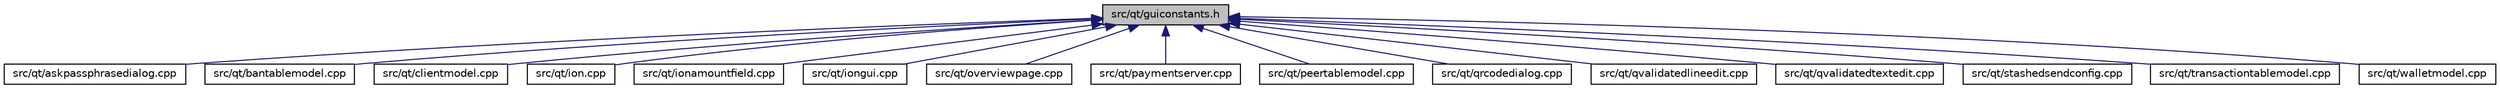 digraph "src/qt/guiconstants.h"
{
  edge [fontname="Helvetica",fontsize="10",labelfontname="Helvetica",labelfontsize="10"];
  node [fontname="Helvetica",fontsize="10",shape=record];
  Node1 [label="src/qt/guiconstants.h",height=0.2,width=0.4,color="black", fillcolor="grey75", style="filled", fontcolor="black"];
  Node1 -> Node2 [dir="back",color="midnightblue",fontsize="10",style="solid",fontname="Helvetica"];
  Node2 [label="src/qt/askpassphrasedialog.cpp",height=0.2,width=0.4,color="black", fillcolor="white", style="filled",URL="$d2/d34/askpassphrasedialog_8cpp.html"];
  Node1 -> Node3 [dir="back",color="midnightblue",fontsize="10",style="solid",fontname="Helvetica"];
  Node3 [label="src/qt/bantablemodel.cpp",height=0.2,width=0.4,color="black", fillcolor="white", style="filled",URL="$d7/d50/bantablemodel_8cpp.html"];
  Node1 -> Node4 [dir="back",color="midnightblue",fontsize="10",style="solid",fontname="Helvetica"];
  Node4 [label="src/qt/clientmodel.cpp",height=0.2,width=0.4,color="black", fillcolor="white", style="filled",URL="$d9/d3d/clientmodel_8cpp.html"];
  Node1 -> Node5 [dir="back",color="midnightblue",fontsize="10",style="solid",fontname="Helvetica"];
  Node5 [label="src/qt/ion.cpp",height=0.2,width=0.4,color="black", fillcolor="white", style="filled",URL="$d5/d2d/ion_8cpp.html"];
  Node1 -> Node6 [dir="back",color="midnightblue",fontsize="10",style="solid",fontname="Helvetica"];
  Node6 [label="src/qt/ionamountfield.cpp",height=0.2,width=0.4,color="black", fillcolor="white", style="filled",URL="$d7/d3b/ionamountfield_8cpp.html"];
  Node1 -> Node7 [dir="back",color="midnightblue",fontsize="10",style="solid",fontname="Helvetica"];
  Node7 [label="src/qt/iongui.cpp",height=0.2,width=0.4,color="black", fillcolor="white", style="filled",URL="$df/d01/iongui_8cpp.html"];
  Node1 -> Node8 [dir="back",color="midnightblue",fontsize="10",style="solid",fontname="Helvetica"];
  Node8 [label="src/qt/overviewpage.cpp",height=0.2,width=0.4,color="black", fillcolor="white", style="filled",URL="$d1/d95/overviewpage_8cpp.html"];
  Node1 -> Node9 [dir="back",color="midnightblue",fontsize="10",style="solid",fontname="Helvetica"];
  Node9 [label="src/qt/paymentserver.cpp",height=0.2,width=0.4,color="black", fillcolor="white", style="filled",URL="$d5/dec/paymentserver_8cpp.html"];
  Node1 -> Node10 [dir="back",color="midnightblue",fontsize="10",style="solid",fontname="Helvetica"];
  Node10 [label="src/qt/peertablemodel.cpp",height=0.2,width=0.4,color="black", fillcolor="white", style="filled",URL="$dc/d03/peertablemodel_8cpp.html"];
  Node1 -> Node11 [dir="back",color="midnightblue",fontsize="10",style="solid",fontname="Helvetica"];
  Node11 [label="src/qt/qrcodedialog.cpp",height=0.2,width=0.4,color="black", fillcolor="white", style="filled",URL="$d7/d12/qrcodedialog_8cpp.html"];
  Node1 -> Node12 [dir="back",color="midnightblue",fontsize="10",style="solid",fontname="Helvetica"];
  Node12 [label="src/qt/qvalidatedlineedit.cpp",height=0.2,width=0.4,color="black", fillcolor="white", style="filled",URL="$db/d7c/qvalidatedlineedit_8cpp.html"];
  Node1 -> Node13 [dir="back",color="midnightblue",fontsize="10",style="solid",fontname="Helvetica"];
  Node13 [label="src/qt/qvalidatedtextedit.cpp",height=0.2,width=0.4,color="black", fillcolor="white", style="filled",URL="$d2/d63/qvalidatedtextedit_8cpp.html"];
  Node1 -> Node14 [dir="back",color="midnightblue",fontsize="10",style="solid",fontname="Helvetica"];
  Node14 [label="src/qt/stashedsendconfig.cpp",height=0.2,width=0.4,color="black", fillcolor="white", style="filled",URL="$d6/d13/stashedsendconfig_8cpp.html"];
  Node1 -> Node15 [dir="back",color="midnightblue",fontsize="10",style="solid",fontname="Helvetica"];
  Node15 [label="src/qt/transactiontablemodel.cpp",height=0.2,width=0.4,color="black", fillcolor="white", style="filled",URL="$d7/d6a/transactiontablemodel_8cpp.html"];
  Node1 -> Node16 [dir="back",color="midnightblue",fontsize="10",style="solid",fontname="Helvetica"];
  Node16 [label="src/qt/walletmodel.cpp",height=0.2,width=0.4,color="black", fillcolor="white", style="filled",URL="$d8/d9b/walletmodel_8cpp.html"];
}
